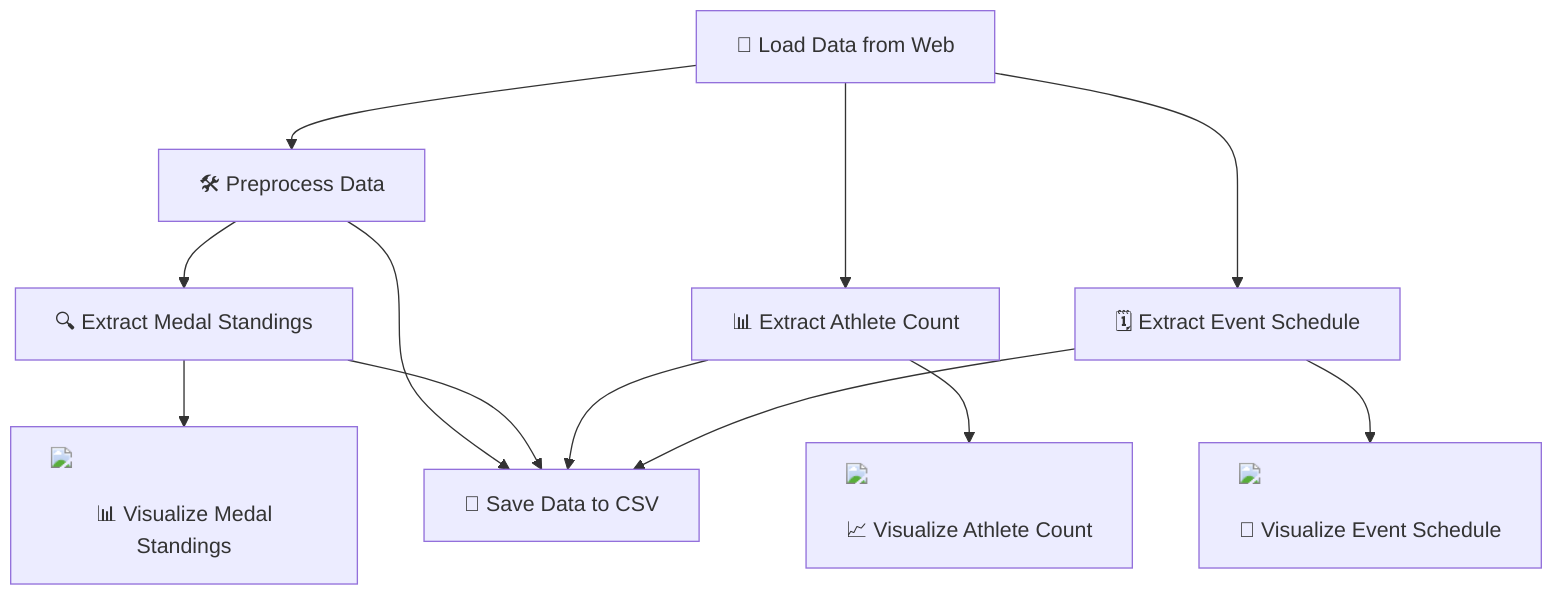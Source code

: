 flowchart TD
    A["📁 Load Data from Web"] --> B["🛠 Preprocess Data"]
    B --> C["🔍 Extract Medal Standings"]
    C --> D["<img src='dummy_plots/barplot_template.svg' /> <br/> 📊 Visualize Medal Standings"]
    A --> E["📊 Extract Athlete Count"]
    E --> F["<img src='dummy_plots/hist_template.svg'/> <br/> 📈 Visualize Athlete Count"]
    A --> G["🗓 Extract Event Schedule"]
    G --> H["<img src='dummy_plots/lineplot_template.svg'/> <br/> 📅 Visualize Event Schedule"]
    
    B --> I["💾 Save Data to CSV"]
    C --> I
    E --> I
    G --> I